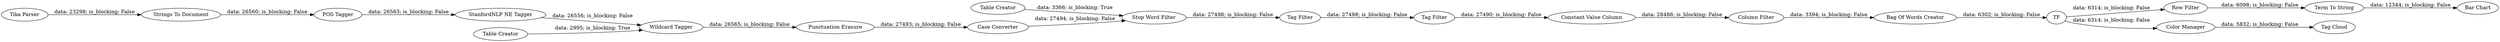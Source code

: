 digraph {
	"4248925709951601251_10" [label="Wildcard Tagger"]
	"-7026189642906518693_17" [label="Tag Filter"]
	"-7026189642906518693_12" [label="Punctuation Erasure"]
	"3172960614419186502_56" [label="Row Filter"]
	"-7026189642906518693_15" [label="Stop Word Filter"]
	"-7026189642906518693_16" [label="Case Converter"]
	"4248925709951601251_9" [label="StanfordNLP NE Tagger"]
	"3172960614419186502_50" [label=TF]
	"-7026189642906518693_23" [label="Constant Value Column"]
	"3172960614419186502_51" [label="Bag Of Words Creator"]
	"3172960614419186502_55" [label="Term To String"]
	"-7026189642906518693_19" [label="Table Creator"]
	"-7026189642906518693_20" [label="Tag Filter"]
	"4248925709951601251_7" [label="POS Tagger"]
	"-7026189642906518693_24" [label="Column Filter"]
	"4248925709951601251_11" [label="Table Creator"]
	"4248925709951601251_4" [label="Tika Parser"]
	"3172960614419186502_53" [label="Color Manager"]
	"3172960614419186502_54" [label="Bar Chart"]
	"4248925709951601251_5" [label="Strings To Document"]
	"3172960614419186502_52" [label="Tag Cloud"]
	"4248925709951601251_5" -> "4248925709951601251_7" [label="data: 26560; is_blocking: False"]
	"3172960614419186502_53" -> "3172960614419186502_52" [label="data: 5832; is_blocking: False"]
	"-7026189642906518693_19" -> "-7026189642906518693_15" [label="data: 3366; is_blocking: True"]
	"3172960614419186502_55" -> "3172960614419186502_54" [label="data: 12344; is_blocking: False"]
	"-7026189642906518693_24" -> "3172960614419186502_51" [label="data: 3394; is_blocking: False"]
	"-7026189642906518693_15" -> "-7026189642906518693_17" [label="data: 27498; is_blocking: False"]
	"-7026189642906518693_23" -> "-7026189642906518693_24" [label="data: 28486; is_blocking: False"]
	"4248925709951601251_7" -> "4248925709951601251_9" [label="data: 26563; is_blocking: False"]
	"-7026189642906518693_20" -> "-7026189642906518693_23" [label="data: 27490; is_blocking: False"]
	"4248925709951601251_4" -> "4248925709951601251_5" [label="data: 23298; is_blocking: False"]
	"-7026189642906518693_17" -> "-7026189642906518693_20" [label="data: 27498; is_blocking: False"]
	"-7026189642906518693_16" -> "-7026189642906518693_15" [label="data: 27494; is_blocking: False"]
	"4248925709951601251_11" -> "4248925709951601251_10" [label="data: 2995; is_blocking: True"]
	"3172960614419186502_50" -> "3172960614419186502_56" [label="data: 6314; is_blocking: False"]
	"4248925709951601251_10" -> "-7026189642906518693_12" [label="data: 26565; is_blocking: False"]
	"3172960614419186502_56" -> "3172960614419186502_55" [label="data: 6098; is_blocking: False"]
	"3172960614419186502_50" -> "3172960614419186502_53" [label="data: 6314; is_blocking: False"]
	"4248925709951601251_9" -> "4248925709951601251_10" [label="data: 26556; is_blocking: False"]
	"-7026189642906518693_12" -> "-7026189642906518693_16" [label="data: 27493; is_blocking: False"]
	"3172960614419186502_51" -> "3172960614419186502_50" [label="data: 6302; is_blocking: False"]
	rankdir=LR
}
